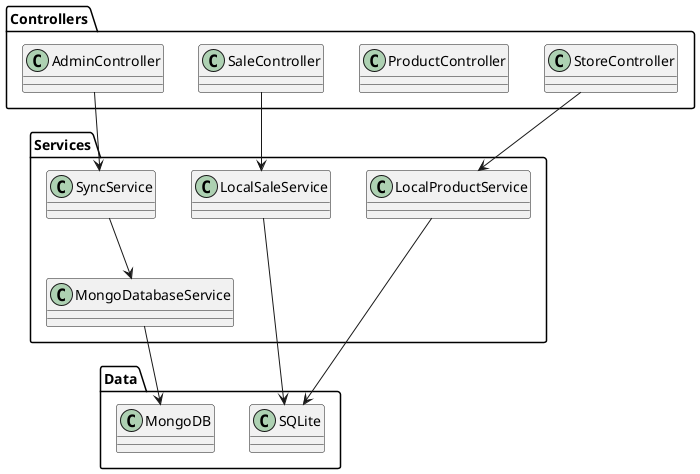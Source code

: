@startuml Implementation View

package "Controllers" {
    class StoreController
    class ProductController
    class SaleController
    class AdminController
}

package "Services" {
    class LocalProductService
    class LocalSaleService
    class SyncService
    class MongoDatabaseService
}

package "Data" {
    class SQLite
    class MongoDB
}

StoreController --> LocalProductService
SaleController --> LocalSaleService
AdminController --> SyncService
SyncService --> MongoDatabaseService
LocalProductService --> SQLite
LocalSaleService --> SQLite
MongoDatabaseService --> MongoDB

@enduml 